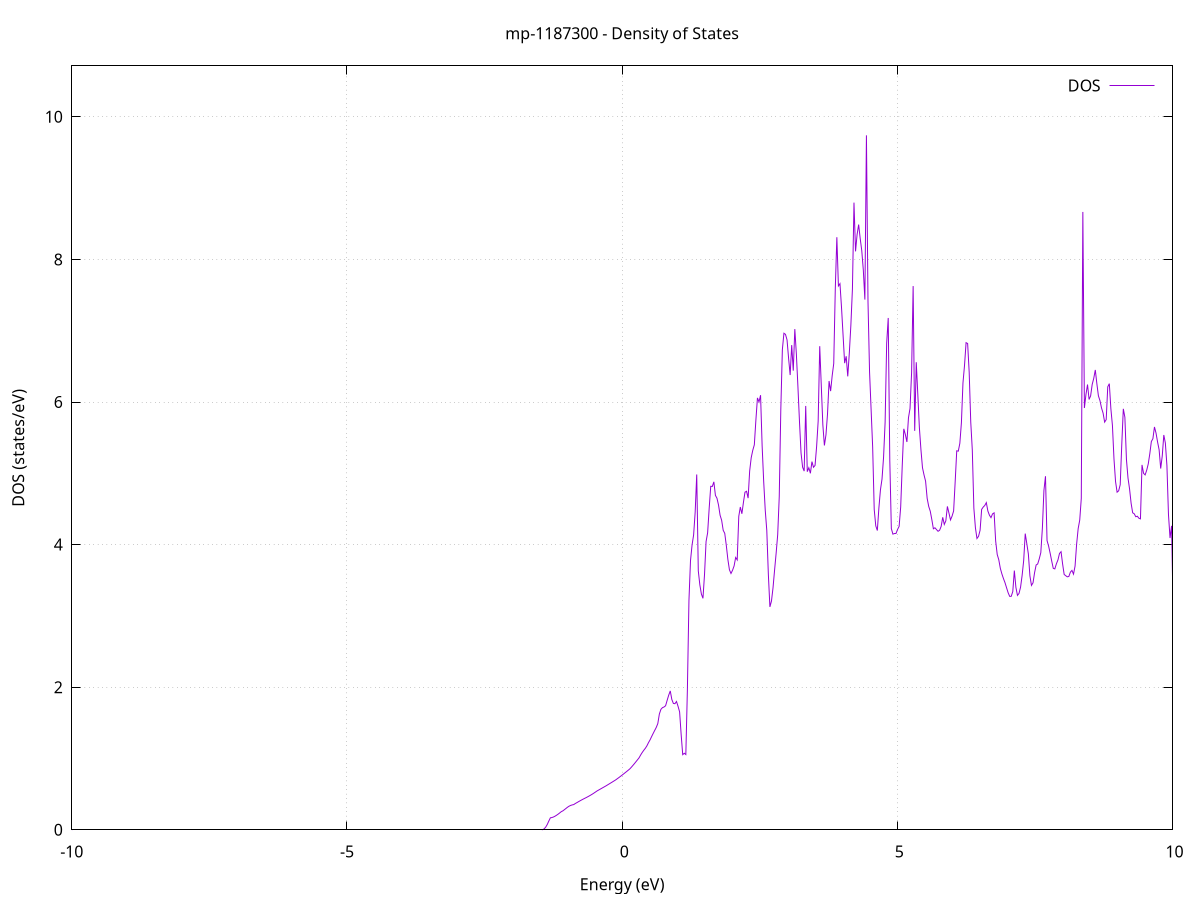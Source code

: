 set title 'mp-1187300 - Density of States'
set xlabel 'Energy (eV)'
set ylabel 'DOS (states/eV)'
set grid
set xrange [-10:10]
set yrange [0:10.715]
set xzeroaxis lt -1
set terminal png size 800,600
set output 'mp-1187300_dos_gnuplot.png'
plot '-' using 1:2 with lines title 'DOS'
-38.363100 0.000000
-38.334800 0.000000
-38.306500 0.000000
-38.278200 0.000000
-38.249900 0.000000
-38.221600 0.000000
-38.193300 0.000000
-38.165100 0.000000
-38.136800 0.000000
-38.108500 0.000000
-38.080200 0.000000
-38.051900 0.000000
-38.023600 0.000000
-37.995300 0.000000
-37.967000 0.000000
-37.938700 0.000000
-37.910400 0.000000
-37.882200 0.000000
-37.853900 0.000000
-37.825600 0.000000
-37.797300 0.000000
-37.769000 0.000000
-37.740700 0.000000
-37.712400 0.000000
-37.684100 0.000000
-37.655800 0.000000
-37.627600 0.000000
-37.599300 0.000000
-37.571000 0.000000
-37.542700 0.000000
-37.514400 0.000000
-37.486100 0.000000
-37.457800 0.000000
-37.429500 0.000000
-37.401200 0.000000
-37.373000 0.000000
-37.344700 0.000000
-37.316400 0.000000
-37.288100 0.000000
-37.259800 0.000000
-37.231500 0.000000
-37.203200 0.000000
-37.174900 0.000000
-37.146600 0.000000
-37.118300 0.000000
-37.090100 0.000000
-37.061800 0.000000
-37.033500 0.000000
-37.005200 0.000000
-36.976900 0.000000
-36.948600 0.000000
-36.920300 0.000000
-36.892000 0.000000
-36.863700 0.000000
-36.835500 0.000000
-36.807200 0.000000
-36.778900 0.000000
-36.750600 0.000000
-36.722300 0.000000
-36.694000 0.000000
-36.665700 0.000000
-36.637400 0.000000
-36.609100 0.000000
-36.580800 0.000000
-36.552600 0.000000
-36.524300 0.000000
-36.496000 0.000000
-36.467700 0.000000
-36.439400 0.000000
-36.411100 0.000000
-36.382800 0.000000
-36.354500 0.000000
-36.326200 0.000000
-36.298000 0.000000
-36.269700 0.000000
-36.241400 0.000000
-36.213100 0.000000
-36.184800 0.000000
-36.156500 0.000000
-36.128200 0.000000
-36.099900 0.000000
-36.071600 0.000000
-36.043300 0.000000
-36.015100 0.000000
-35.986800 0.000000
-35.958500 0.000000
-35.930200 0.000000
-35.901900 0.000000
-35.873600 0.000000
-35.845300 0.000000
-35.817000 0.000000
-35.788700 0.000000
-35.760500 0.000000
-35.732200 0.000000
-35.703900 0.000000
-35.675600 0.000000
-35.647300 0.000000
-35.619000 0.000000
-35.590700 0.000000
-35.562400 0.000000
-35.534100 0.000000
-35.505900 0.000000
-35.477600 0.000000
-35.449300 0.000000
-35.421000 0.000000
-35.392700 0.000000
-35.364400 0.000000
-35.336100 0.000000
-35.307800 0.000000
-35.279500 0.000000
-35.251200 0.000000
-35.223000 0.000000
-35.194700 0.000000
-35.166400 0.000000
-35.138100 0.000000
-35.109800 0.000000
-35.081500 0.000000
-35.053200 0.000000
-35.024900 0.000000
-34.996600 0.000000
-34.968400 0.000000
-34.940100 0.000000
-34.911800 0.000000
-34.883500 0.000000
-34.855200 0.000000
-34.826900 0.000000
-34.798600 0.000000
-34.770300 0.000000
-34.742000 0.000000
-34.713700 0.000000
-34.685500 0.000000
-34.657200 0.000000
-34.628900 0.000000
-34.600600 0.000000
-34.572300 0.000000
-34.544000 0.000000
-34.515700 0.000000
-34.487400 0.000000
-34.459100 0.000000
-34.430900 0.000000
-34.402600 0.000000
-34.374300 0.000000
-34.346000 0.000000
-34.317700 0.000000
-34.289400 0.000000
-34.261100 0.000000
-34.232800 0.000000
-34.204500 0.000000
-34.176200 0.000000
-34.148000 0.000000
-34.119700 0.000000
-34.091400 0.000000
-34.063100 0.000000
-34.034800 0.000000
-34.006500 0.000000
-33.978200 0.000000
-33.949900 0.000000
-33.921600 0.000000
-33.893400 0.000000
-33.865100 0.000000
-33.836800 0.000000
-33.808500 0.000000
-33.780200 0.000000
-33.751900 0.000000
-33.723600 0.000000
-33.695300 0.000000
-33.667000 0.000000
-33.638700 0.000000
-33.610500 0.000000
-33.582200 0.000000
-33.553900 0.000000
-33.525600 0.000000
-33.497300 0.000000
-33.469000 0.000000
-33.440700 0.000000
-33.412400 0.000000
-33.384100 0.000000
-33.355900 0.000000
-33.327600 0.000000
-33.299300 0.000000
-33.271000 0.000000
-33.242700 0.000000
-33.214400 0.000000
-33.186100 0.000000
-33.157800 0.000000
-33.129500 0.000000
-33.101300 0.000000
-33.073000 0.000000
-33.044700 0.000000
-33.016400 0.000000
-32.988100 0.000000
-32.959800 0.000000
-32.931500 0.000000
-32.903200 0.000000
-32.874900 0.000000
-32.846600 0.000000
-32.818400 0.000000
-32.790100 0.000000
-32.761800 0.000000
-32.733500 0.000000
-32.705200 0.000000
-32.676900 0.000000
-32.648600 0.000000
-32.620300 0.000000
-32.592000 0.000000
-32.563800 0.000000
-32.535500 0.000000
-32.507200 0.000000
-32.478900 0.000000
-32.450600 0.000000
-32.422300 0.000000
-32.394000 0.000000
-32.365700 0.000000
-32.337400 0.000000
-32.309100 0.000000
-32.280900 0.000000
-32.252600 0.000000
-32.224300 0.000000
-32.196000 0.000000
-32.167700 0.000000
-32.139400 0.000000
-32.111100 0.000000
-32.082800 0.000000
-32.054500 0.000000
-32.026300 0.000000
-31.998000 0.000000
-31.969700 0.000000
-31.941400 0.000000
-31.913100 0.000000
-31.884800 0.000000
-31.856500 0.000000
-31.828200 0.000000
-31.799900 0.000000
-31.771600 0.000000
-31.743400 0.000000
-31.715100 0.000000
-31.686800 0.000000
-31.658500 0.000000
-31.630200 0.000000
-31.601900 0.000000
-31.573600 0.000000
-31.545300 0.000000
-31.517000 0.000000
-31.488800 0.000000
-31.460500 0.000000
-31.432200 0.000000
-31.403900 0.000000
-31.375600 0.000000
-31.347300 0.000000
-31.319000 0.000000
-31.290700 0.000000
-31.262400 0.000000
-31.234200 0.000000
-31.205900 0.000000
-31.177600 0.000000
-31.149300 0.000000
-31.121000 0.000000
-31.092700 0.000000
-31.064400 0.000000
-31.036100 0.000000
-31.007800 0.000000
-30.979500 0.000000
-30.951300 0.000000
-30.923000 0.000000
-30.894700 0.000000
-30.866400 0.000000
-30.838100 0.000000
-30.809800 0.000000
-30.781500 0.000000
-30.753200 0.000000
-30.724900 0.000000
-30.696700 0.000000
-30.668400 0.000000
-30.640100 0.000000
-30.611800 0.000000
-30.583500 0.000000
-30.555200 0.000000
-30.526900 0.000000
-30.498600 0.000000
-30.470300 0.000000
-30.442000 0.000000
-30.413800 0.000000
-30.385500 0.000000
-30.357200 0.000000
-30.328900 0.000000
-30.300600 0.000000
-30.272300 0.000000
-30.244000 0.000000
-30.215700 0.000000
-30.187400 0.000000
-30.159200 0.000000
-30.130900 0.000000
-30.102600 0.000000
-30.074300 0.000000
-30.046000 0.000000
-30.017700 0.000000
-29.989400 0.000000
-29.961100 0.000000
-29.932800 0.000000
-29.904500 0.000000
-29.876300 0.000000
-29.848000 0.000000
-29.819700 0.000000
-29.791400 0.000000
-29.763100 0.000000
-29.734800 0.000000
-29.706500 0.000000
-29.678200 0.000000
-29.649900 0.000000
-29.621700 0.000000
-29.593400 0.000000
-29.565100 0.000000
-29.536800 0.000000
-29.508500 0.000000
-29.480200 0.000000
-29.451900 0.000000
-29.423600 0.000000
-29.395300 0.000000
-29.367100 0.000000
-29.338800 0.000000
-29.310500 0.000000
-29.282200 0.000000
-29.253900 0.000000
-29.225600 0.000000
-29.197300 0.000000
-29.169000 0.000000
-29.140700 0.000000
-29.112400 0.000000
-29.084200 0.000000
-29.055900 0.000000
-29.027600 0.000000
-28.999300 0.000000
-28.971000 0.000000
-28.942700 0.000000
-28.914400 0.000000
-28.886100 0.000000
-28.857800 0.000000
-28.829600 0.000000
-28.801300 0.000000
-28.773000 0.000000
-28.744700 0.000000
-28.716400 0.000000
-28.688100 0.000000
-28.659800 0.000000
-28.631500 0.000000
-28.603200 0.000000
-28.574900 0.000000
-28.546700 0.000000
-28.518400 0.000000
-28.490100 0.000000
-28.461800 0.000000
-28.433500 0.000000
-28.405200 0.000000
-28.376900 0.000000
-28.348600 0.000000
-28.320300 0.000000
-28.292100 0.000000
-28.263800 0.000000
-28.235500 0.000000
-28.207200 0.000000
-28.178900 0.000000
-28.150600 0.000000
-28.122300 0.000000
-28.094000 0.000000
-28.065700 0.000000
-28.037400 0.000000
-28.009200 0.000000
-27.980900 0.000000
-27.952600 0.000000
-27.924300 0.000000
-27.896000 0.000000
-27.867700 0.000000
-27.839400 0.000000
-27.811100 0.000000
-27.782800 0.000000
-27.754600 0.000000
-27.726300 0.000000
-27.698000 0.000000
-27.669700 0.000000
-27.641400 0.000000
-27.613100 0.000000
-27.584800 0.000000
-27.556500 0.000000
-27.528200 0.000000
-27.500000 0.000000
-27.471700 0.000000
-27.443400 0.000000
-27.415100 0.000000
-27.386800 0.000000
-27.358500 0.000000
-27.330200 0.000000
-27.301900 0.000000
-27.273600 0.000000
-27.245300 0.000000
-27.217100 0.000000
-27.188800 0.000000
-27.160500 0.000000
-27.132200 0.000000
-27.103900 0.000000
-27.075600 0.000000
-27.047300 0.000000
-27.019000 0.000000
-26.990700 0.000000
-26.962500 0.000000
-26.934200 0.000000
-26.905900 0.000000
-26.877600 0.000000
-26.849300 0.000000
-26.821000 0.000000
-26.792700 0.000000
-26.764400 0.000000
-26.736100 0.000000
-26.707800 0.000000
-26.679600 0.000000
-26.651300 0.000000
-26.623000 0.000000
-26.594700 0.000000
-26.566400 0.000000
-26.538100 0.000000
-26.509800 0.000000
-26.481500 0.000000
-26.453200 0.000000
-26.425000 0.000000
-26.396700 0.000000
-26.368400 0.000000
-26.340100 0.000000
-26.311800 0.000000
-26.283500 0.000000
-26.255200 0.000000
-26.226900 0.000000
-26.198600 0.000000
-26.170300 0.000000
-26.142100 0.000000
-26.113800 0.000000
-26.085500 0.000000
-26.057200 0.000000
-26.028900 0.000000
-26.000600 0.000000
-25.972300 0.000000
-25.944000 0.000000
-25.915700 0.000000
-25.887500 0.000000
-25.859200 0.000000
-25.830900 0.000000
-25.802600 0.000000
-25.774300 0.000000
-25.746000 0.000000
-25.717700 0.000000
-25.689400 0.000000
-25.661100 0.000000
-25.632800 0.000000
-25.604600 0.000000
-25.576300 0.000000
-25.548000 0.000000
-25.519700 0.000000
-25.491400 0.000000
-25.463100 0.000000
-25.434800 0.000000
-25.406500 0.000000
-25.378200 0.000000
-25.350000 0.000000
-25.321700 0.000000
-25.293400 0.000000
-25.265100 0.000000
-25.236800 0.000000
-25.208500 0.000000
-25.180200 0.000000
-25.151900 0.000000
-25.123600 0.000000
-25.095400 0.000000
-25.067100 0.000000
-25.038800 0.000000
-25.010500 0.000000
-24.982200 0.000000
-24.953900 0.000000
-24.925600 0.000000
-24.897300 0.000000
-24.869000 0.000000
-24.840700 0.000000
-24.812500 0.000000
-24.784200 0.000000
-24.755900 0.000000
-24.727600 0.000000
-24.699300 0.000000
-24.671000 0.000000
-24.642700 0.000000
-24.614400 0.000000
-24.586100 0.000000
-24.557900 0.000000
-24.529600 0.000000
-24.501300 0.000000
-24.473000 0.000000
-24.444700 0.000000
-24.416400 0.000000
-24.388100 0.000000
-24.359800 0.000000
-24.331500 0.000000
-24.303200 0.000000
-24.275000 0.000000
-24.246700 0.000000
-24.218400 0.000000
-24.190100 0.000000
-24.161800 0.000000
-24.133500 0.000000
-24.105200 0.000000
-24.076900 0.000000
-24.048600 0.000000
-24.020400 0.000000
-23.992100 0.000000
-23.963800 0.000000
-23.935500 0.000000
-23.907200 0.000000
-23.878900 0.000000
-23.850600 0.000000
-23.822300 0.000000
-23.794000 0.000000
-23.765700 0.000000
-23.737500 0.000000
-23.709200 0.000000
-23.680900 0.000000
-23.652600 0.000000
-23.624300 0.000000
-23.596000 0.000000
-23.567700 0.000000
-23.539400 0.000000
-23.511100 0.000000
-23.482900 0.000000
-23.454600 0.000000
-23.426300 0.000000
-23.398000 0.000000
-23.369700 0.000000
-23.341400 0.000000
-23.313100 0.000000
-23.284800 0.000000
-23.256500 0.000000
-23.228300 0.000000
-23.200000 0.000000
-23.171700 0.000000
-23.143400 0.000000
-23.115100 0.000000
-23.086800 0.000000
-23.058500 0.000000
-23.030200 0.000000
-23.001900 0.000000
-22.973600 0.000000
-22.945400 0.000000
-22.917100 0.000000
-22.888800 0.000000
-22.860500 0.000000
-22.832200 0.000000
-22.803900 0.000000
-22.775600 0.000000
-22.747300 0.000000
-22.719000 0.000000
-22.690800 0.000000
-22.662500 0.000000
-22.634200 0.000000
-22.605900 0.000000
-22.577600 0.000000
-22.549300 0.000000
-22.521000 0.000000
-22.492700 0.000000
-22.464400 0.000000
-22.436100 0.000000
-22.407900 0.000000
-22.379600 0.000000
-22.351300 0.000000
-22.323000 0.000000
-22.294700 0.000000
-22.266400 0.000000
-22.238100 0.000000
-22.209800 0.000000
-22.181500 0.000000
-22.153300 0.000000
-22.125000 0.000000
-22.096700 0.000000
-22.068400 0.000000
-22.040100 0.000000
-22.011800 0.000000
-21.983500 0.000000
-21.955200 0.000000
-21.926900 0.000000
-21.898600 0.000000
-21.870400 0.000000
-21.842100 0.000000
-21.813800 0.000000
-21.785500 0.000000
-21.757200 0.000000
-21.728900 0.000000
-21.700600 0.000000
-21.672300 0.000000
-21.644000 0.000000
-21.615800 0.000000
-21.587500 0.000000
-21.559200 0.000000
-21.530900 0.000000
-21.502600 0.000000
-21.474300 0.000000
-21.446000 0.000000
-21.417700 0.000000
-21.389400 0.000000
-21.361200 0.000000
-21.332900 0.000000
-21.304600 0.000000
-21.276300 0.000000
-21.248000 0.000000
-21.219700 0.000000
-21.191400 0.000000
-21.163100 0.000000
-21.134800 0.000000
-21.106500 0.000000
-21.078300 0.000000
-21.050000 0.000000
-21.021700 0.000000
-20.993400 0.000000
-20.965100 0.000000
-20.936800 0.000000
-20.908500 0.000000
-20.880200 0.000000
-20.851900 0.000000
-20.823700 0.000000
-20.795400 0.000000
-20.767100 0.000000
-20.738800 0.000000
-20.710500 0.000000
-20.682200 0.000000
-20.653900 0.000000
-20.625600 0.000000
-20.597300 0.000000
-20.569000 0.000000
-20.540800 0.000000
-20.512500 0.000000
-20.484200 0.000000
-20.455900 0.000000
-20.427600 0.000000
-20.399300 0.000000
-20.371000 0.000000
-20.342700 0.000000
-20.314400 0.000000
-20.286200 0.000000
-20.257900 0.000000
-20.229600 0.000000
-20.201300 0.000000
-20.173000 0.000000
-20.144700 0.000000
-20.116400 0.000000
-20.088100 0.000000
-20.059800 0.000000
-20.031500 0.000000
-20.003300 0.000000
-19.975000 0.000000
-19.946700 0.000000
-19.918400 0.000000
-19.890100 0.000000
-19.861800 0.000000
-19.833500 0.000000
-19.805200 0.000000
-19.776900 0.000000
-19.748700 0.000000
-19.720400 0.000000
-19.692100 0.000000
-19.663800 0.000000
-19.635500 0.000000
-19.607200 0.000000
-19.578900 0.000000
-19.550600 23.068100
-19.522300 8.043700
-19.494100 11.749100
-19.465800 31.349800
-19.437500 33.945500
-19.409200 45.565400
-19.380900 42.186400
-19.352600 36.216900
-19.324300 9.080700
-19.296000 28.143300
-19.267700 29.300500
-19.239400 30.394200
-19.211200 38.173000
-19.182900 25.516900
-19.154600 33.611700
-19.126300 32.302700
-19.098000 54.949800
-19.069700 52.407500
-19.041400 72.509400
-19.013100 0.000000
-18.984800 0.000000
-18.956600 0.000000
-18.928300 0.000000
-18.900000 0.000000
-18.871700 0.000000
-18.843400 0.000000
-18.815100 0.000000
-18.786800 0.000000
-18.758500 0.000000
-18.730200 0.000000
-18.701900 0.000000
-18.673700 0.000000
-18.645400 0.000000
-18.617100 0.000000
-18.588800 0.000000
-18.560500 0.000000
-18.532200 0.000000
-18.503900 0.000000
-18.475600 0.000000
-18.447300 0.000000
-18.419100 0.000000
-18.390800 0.000000
-18.362500 0.000000
-18.334200 0.000000
-18.305900 0.000000
-18.277600 0.000000
-18.249300 0.000000
-18.221000 0.000000
-18.192700 0.000000
-18.164400 0.000000
-18.136200 0.000000
-18.107900 0.000000
-18.079600 0.000000
-18.051300 0.000000
-18.023000 0.000000
-17.994700 0.000000
-17.966400 0.000000
-17.938100 0.000000
-17.909800 0.000000
-17.881600 0.000000
-17.853300 0.000000
-17.825000 0.000000
-17.796700 0.000000
-17.768400 0.000000
-17.740100 0.000000
-17.711800 0.000000
-17.683500 0.000000
-17.655200 0.000000
-17.626900 0.000000
-17.598700 0.000000
-17.570400 0.000000
-17.542100 0.000000
-17.513800 0.000000
-17.485500 0.000000
-17.457200 0.000000
-17.428900 0.000000
-17.400600 0.000000
-17.372300 0.000000
-17.344100 0.000000
-17.315800 0.000000
-17.287500 0.000000
-17.259200 0.000000
-17.230900 0.000000
-17.202600 0.000000
-17.174300 0.000000
-17.146000 0.000000
-17.117700 0.000000
-17.089500 0.000000
-17.061200 0.000000
-17.032900 0.000000
-17.004600 0.000000
-16.976300 0.000000
-16.948000 0.000000
-16.919700 0.000000
-16.891400 0.000000
-16.863100 0.000000
-16.834800 0.000000
-16.806600 0.000000
-16.778300 0.000000
-16.750000 0.000000
-16.721700 0.000000
-16.693400 0.000000
-16.665100 0.000000
-16.636800 0.000000
-16.608500 0.000000
-16.580200 0.000000
-16.552000 0.000000
-16.523700 0.000000
-16.495400 0.000000
-16.467100 0.000000
-16.438800 0.000000
-16.410500 0.000000
-16.382200 0.000000
-16.353900 0.000000
-16.325600 0.000000
-16.297300 0.000000
-16.269100 0.000000
-16.240800 125.169000
-16.212500 201.198200
-16.184200 0.000000
-16.155900 0.000000
-16.127600 0.000000
-16.099300 0.000000
-16.071000 0.000000
-16.042700 0.000000
-16.014500 0.000000
-15.986200 0.000000
-15.957900 0.000000
-15.929600 0.000000
-15.901300 0.000000
-15.873000 0.000000
-15.844700 0.000000
-15.816400 0.000000
-15.788100 0.000000
-15.759800 0.000000
-15.731600 0.000000
-15.703300 0.000000
-15.675000 0.000000
-15.646700 0.000000
-15.618400 0.000000
-15.590100 0.000000
-15.561800 0.000000
-15.533500 0.000000
-15.505200 0.000000
-15.477000 0.000000
-15.448700 0.000000
-15.420400 0.000000
-15.392100 0.000000
-15.363800 0.000000
-15.335500 0.000000
-15.307200 0.000000
-15.278900 0.000000
-15.250600 0.000000
-15.222400 0.000000
-15.194100 0.000000
-15.165800 0.000000
-15.137500 0.000000
-15.109200 0.000000
-15.080900 0.000000
-15.052600 0.000000
-15.024300 0.000000
-14.996000 0.000000
-14.967700 0.000000
-14.939500 0.000000
-14.911200 0.000000
-14.882900 0.000000
-14.854600 0.000000
-14.826300 0.000000
-14.798000 0.000000
-14.769700 0.000000
-14.741400 0.000000
-14.713100 0.000000
-14.684900 0.000000
-14.656600 0.000000
-14.628300 0.000000
-14.600000 0.000000
-14.571700 0.000000
-14.543400 0.000000
-14.515100 0.000000
-14.486800 0.000000
-14.458500 0.000000
-14.430200 0.000000
-14.402000 0.000000
-14.373700 0.000000
-14.345400 0.000000
-14.317100 0.000000
-14.288800 0.000000
-14.260500 0.000000
-14.232200 0.000000
-14.203900 0.000000
-14.175600 0.000000
-14.147400 0.000000
-14.119100 0.000000
-14.090800 0.000000
-14.062500 0.000000
-14.034200 0.000000
-14.005900 0.000000
-13.977600 0.000000
-13.949300 0.000000
-13.921000 0.000000
-13.892700 0.000000
-13.864500 0.000000
-13.836200 0.000000
-13.807900 0.000000
-13.779600 0.000000
-13.751300 0.000000
-13.723000 0.000000
-13.694700 0.000000
-13.666400 0.000000
-13.638100 0.000000
-13.609900 0.000000
-13.581600 0.000000
-13.553300 0.000000
-13.525000 0.000000
-13.496700 0.000000
-13.468400 0.000000
-13.440100 0.000000
-13.411800 0.000000
-13.383500 0.000000
-13.355300 0.000000
-13.327000 0.000000
-13.298700 0.000000
-13.270400 0.000000
-13.242100 0.000000
-13.213800 0.000000
-13.185500 0.000000
-13.157200 0.000000
-13.128900 0.000000
-13.100600 0.000000
-13.072400 0.000000
-13.044100 0.000000
-13.015800 0.000000
-12.987500 0.000000
-12.959200 0.000000
-12.930900 0.000000
-12.902600 0.000000
-12.874300 0.000000
-12.846000 0.000000
-12.817800 0.000000
-12.789500 0.000000
-12.761200 0.000000
-12.732900 0.000000
-12.704600 0.000000
-12.676300 0.000000
-12.648000 0.000000
-12.619700 0.000000
-12.591400 0.000000
-12.563100 0.000000
-12.534900 0.000000
-12.506600 0.000000
-12.478300 0.000000
-12.450000 0.000000
-12.421700 0.000000
-12.393400 0.000000
-12.365100 0.000000
-12.336800 0.000000
-12.308500 0.000000
-12.280300 0.000000
-12.252000 0.000000
-12.223700 0.000000
-12.195400 0.000000
-12.167100 0.000000
-12.138800 0.000000
-12.110500 0.000000
-12.082200 0.000000
-12.053900 0.000000
-12.025600 0.000000
-11.997400 0.000000
-11.969100 0.000000
-11.940800 0.000000
-11.912500 0.000000
-11.884200 0.000000
-11.855900 0.000000
-11.827600 0.000000
-11.799300 0.000000
-11.771000 0.000000
-11.742800 0.000000
-11.714500 0.000000
-11.686200 0.000000
-11.657900 0.000000
-11.629600 0.000000
-11.601300 0.000000
-11.573000 0.000000
-11.544700 0.000000
-11.516400 0.000000
-11.488200 0.000000
-11.459900 0.000000
-11.431600 0.000000
-11.403300 0.000000
-11.375000 0.000000
-11.346700 0.000000
-11.318400 0.000000
-11.290100 0.000000
-11.261800 0.000000
-11.233500 0.000000
-11.205300 0.000000
-11.177000 0.000000
-11.148700 0.000000
-11.120400 0.000000
-11.092100 0.000000
-11.063800 0.000000
-11.035500 0.000000
-11.007200 0.000000
-10.978900 0.000000
-10.950700 0.000000
-10.922400 0.000000
-10.894100 0.000000
-10.865800 0.000000
-10.837500 0.000000
-10.809200 0.000000
-10.780900 0.000000
-10.752600 0.000000
-10.724300 0.000000
-10.696000 0.000000
-10.667800 0.000000
-10.639500 0.000000
-10.611200 0.000000
-10.582900 0.000000
-10.554600 0.000000
-10.526300 0.000000
-10.498000 0.000000
-10.469700 0.000000
-10.441400 0.000000
-10.413200 0.000000
-10.384900 0.000000
-10.356600 0.000000
-10.328300 0.000000
-10.300000 0.000000
-10.271700 0.000000
-10.243400 0.000000
-10.215100 0.000000
-10.186800 0.000000
-10.158500 0.000000
-10.130300 0.000000
-10.102000 0.000000
-10.073700 0.000000
-10.045400 0.000000
-10.017100 0.000000
-9.988800 0.000000
-9.960500 0.000000
-9.932200 0.000000
-9.903900 0.000000
-9.875700 0.000000
-9.847400 0.000000
-9.819100 0.000000
-9.790800 0.000000
-9.762500 0.000000
-9.734200 0.000000
-9.705900 0.000000
-9.677600 0.000000
-9.649300 0.000000
-9.621100 0.000000
-9.592800 0.000000
-9.564500 0.000000
-9.536200 0.000000
-9.507900 0.000000
-9.479600 0.000000
-9.451300 0.000000
-9.423000 0.000000
-9.394700 0.000000
-9.366400 0.000000
-9.338200 0.000000
-9.309900 0.000000
-9.281600 0.000000
-9.253300 0.000000
-9.225000 0.000000
-9.196700 0.000000
-9.168400 0.000000
-9.140100 0.000000
-9.111800 0.000000
-9.083600 0.000000
-9.055300 0.000000
-9.027000 0.000000
-8.998700 0.000000
-8.970400 0.000000
-8.942100 0.000000
-8.913800 0.000000
-8.885500 0.000000
-8.857200 0.000000
-8.828900 0.000000
-8.800700 0.000000
-8.772400 0.000000
-8.744100 0.000000
-8.715800 0.000000
-8.687500 0.000000
-8.659200 0.000000
-8.630900 0.000000
-8.602600 0.000000
-8.574300 0.000000
-8.546100 0.000000
-8.517800 0.000000
-8.489500 0.000000
-8.461200 0.000000
-8.432900 0.000000
-8.404600 0.000000
-8.376300 0.000000
-8.348000 0.000000
-8.319700 0.000000
-8.291400 0.000000
-8.263200 0.000000
-8.234900 0.000000
-8.206600 0.000000
-8.178300 0.000000
-8.150000 0.000000
-8.121700 0.000000
-8.093400 0.000000
-8.065100 0.000000
-8.036800 0.000000
-8.008600 0.000000
-7.980300 0.000000
-7.952000 0.000000
-7.923700 0.000000
-7.895400 0.000000
-7.867100 0.000000
-7.838800 0.000000
-7.810500 0.000000
-7.782200 0.000000
-7.753900 0.000000
-7.725700 0.000000
-7.697400 0.000000
-7.669100 0.000000
-7.640800 0.000000
-7.612500 0.000000
-7.584200 0.000000
-7.555900 0.000000
-7.527600 0.000000
-7.499300 0.000000
-7.471100 0.000000
-7.442800 0.000000
-7.414500 0.000000
-7.386200 0.000000
-7.357900 0.000000
-7.329600 0.000000
-7.301300 0.000000
-7.273000 0.000000
-7.244700 0.000000
-7.216500 0.000000
-7.188200 0.000000
-7.159900 0.000000
-7.131600 0.000000
-7.103300 0.000000
-7.075000 0.000000
-7.046700 0.000000
-7.018400 0.000000
-6.990100 0.000000
-6.961800 0.000000
-6.933600 0.000000
-6.905300 0.000000
-6.877000 0.000000
-6.848700 0.000000
-6.820400 0.000000
-6.792100 0.000000
-6.763800 0.000000
-6.735500 0.000000
-6.707200 0.000000
-6.679000 0.000000
-6.650700 0.000000
-6.622400 0.000000
-6.594100 0.000000
-6.565800 0.000000
-6.537500 0.000000
-6.509200 0.000000
-6.480900 0.000000
-6.452600 0.000000
-6.424300 0.000000
-6.396100 0.000000
-6.367800 0.000000
-6.339500 0.000000
-6.311200 0.000000
-6.282900 0.000000
-6.254600 0.000000
-6.226300 0.000000
-6.198000 0.000000
-6.169700 0.000000
-6.141500 0.000000
-6.113200 0.000000
-6.084900 0.000000
-6.056600 0.000000
-6.028300 0.000000
-6.000000 0.000000
-5.971700 0.000000
-5.943400 0.000000
-5.915100 0.000000
-5.886800 0.000000
-5.858600 0.000000
-5.830300 0.000000
-5.802000 0.000000
-5.773700 0.000000
-5.745400 0.000000
-5.717100 0.000000
-5.688800 0.000000
-5.660500 0.000000
-5.632200 0.000000
-5.604000 0.000000
-5.575700 0.000000
-5.547400 0.000000
-5.519100 0.000000
-5.490800 0.000000
-5.462500 0.000000
-5.434200 0.000000
-5.405900 0.000000
-5.377600 0.000000
-5.349400 0.000000
-5.321100 0.000000
-5.292800 0.000000
-5.264500 0.000000
-5.236200 0.000000
-5.207900 0.000000
-5.179600 0.000000
-5.151300 0.000000
-5.123000 0.000000
-5.094700 0.000000
-5.066500 0.000000
-5.038200 0.000000
-5.009900 0.000000
-4.981600 0.000000
-4.953300 0.000000
-4.925000 0.000000
-4.896700 0.000000
-4.868400 0.000000
-4.840100 0.000000
-4.811900 0.000000
-4.783600 0.000000
-4.755300 0.000000
-4.727000 0.000000
-4.698700 0.000000
-4.670400 0.000000
-4.642100 0.000000
-4.613800 0.000000
-4.585500 0.000000
-4.557200 0.000000
-4.529000 0.000000
-4.500700 0.000000
-4.472400 0.000000
-4.444100 0.000000
-4.415800 0.000000
-4.387500 0.000000
-4.359200 0.000000
-4.330900 0.000000
-4.302600 0.000000
-4.274400 0.000000
-4.246100 0.000000
-4.217800 0.000000
-4.189500 0.000000
-4.161200 0.000000
-4.132900 0.000000
-4.104600 0.000000
-4.076300 0.000000
-4.048000 0.000000
-4.019700 0.000000
-3.991500 0.000000
-3.963200 0.000000
-3.934900 0.000000
-3.906600 0.000000
-3.878300 0.000000
-3.850000 0.000000
-3.821700 0.000000
-3.793400 0.000000
-3.765100 0.000000
-3.736900 0.000000
-3.708600 0.000000
-3.680300 0.000000
-3.652000 0.000000
-3.623700 0.000000
-3.595400 0.000000
-3.567100 0.000000
-3.538800 0.000000
-3.510500 0.000000
-3.482300 0.000000
-3.454000 0.000000
-3.425700 0.000000
-3.397400 0.000000
-3.369100 0.000000
-3.340800 0.000000
-3.312500 0.000000
-3.284200 0.000000
-3.255900 0.000000
-3.227600 0.000000
-3.199400 0.000000
-3.171100 0.000000
-3.142800 0.000000
-3.114500 0.000000
-3.086200 0.000000
-3.057900 0.000000
-3.029600 0.000000
-3.001300 0.000000
-2.973000 0.000000
-2.944800 0.000000
-2.916500 0.000000
-2.888200 0.000000
-2.859900 0.000000
-2.831600 0.000000
-2.803300 0.000000
-2.775000 0.000000
-2.746700 0.000000
-2.718400 0.000000
-2.690100 0.000000
-2.661900 0.000000
-2.633600 0.000000
-2.605300 0.000000
-2.577000 0.000000
-2.548700 0.000000
-2.520400 0.000000
-2.492100 0.000000
-2.463800 0.000000
-2.435500 0.000000
-2.407300 0.000000
-2.379000 0.000000
-2.350700 0.000000
-2.322400 0.000000
-2.294100 0.000000
-2.265800 0.000000
-2.237500 0.000000
-2.209200 0.000000
-2.180900 0.000000
-2.152600 0.000000
-2.124400 0.000000
-2.096100 0.000000
-2.067800 0.000000
-2.039500 0.000000
-2.011200 0.000000
-1.982900 0.000000
-1.954600 0.000000
-1.926300 0.000000
-1.898000 0.000000
-1.869800 0.000000
-1.841500 0.000000
-1.813200 0.000000
-1.784900 0.000000
-1.756600 0.000000
-1.728300 0.000000
-1.700000 0.000000
-1.671700 0.000000
-1.643400 0.000000
-1.615200 0.000000
-1.586900 0.000000
-1.558600 0.000000
-1.530300 0.000000
-1.502000 0.000000
-1.473700 0.000000
-1.445400 0.001000
-1.417100 0.012700
-1.388800 0.037300
-1.360500 0.074800
-1.332300 0.122700
-1.304000 0.167600
-1.275700 0.171800
-1.247400 0.179500
-1.219100 0.190800
-1.190800 0.204400
-1.162500 0.219600
-1.134200 0.236600
-1.105900 0.254100
-1.077700 0.265100
-1.049400 0.281800
-1.021100 0.298900
-0.992800 0.316300
-0.964500 0.330700
-0.936200 0.341500
-0.907900 0.348600
-0.879600 0.353500
-0.851300 0.368200
-0.823000 0.380500
-0.794800 0.393100
-0.766500 0.405600
-0.738200 0.417700
-0.709900 0.429200
-0.681600 0.440400
-0.653300 0.451400
-0.625000 0.463100
-0.596700 0.475100
-0.568400 0.487700
-0.540200 0.500900
-0.511900 0.515100
-0.483600 0.529900
-0.455300 0.545000
-0.427000 0.557300
-0.398700 0.569700
-0.370400 0.582200
-0.342100 0.594600
-0.313800 0.607000
-0.285500 0.619400
-0.257300 0.633000
-0.229000 0.646300
-0.200700 0.659600
-0.172400 0.673100
-0.144100 0.686700
-0.115800 0.700500
-0.087500 0.716500
-0.059200 0.732500
-0.030900 0.749000
-0.002700 0.765800
0.025600 0.782800
0.053900 0.800100
0.082200 0.817600
0.110500 0.835400
0.138800 0.853500
0.167100 0.877200
0.195400 0.902500
0.223700 0.928600
0.252000 0.955600
0.280200 0.982800
0.308500 1.010700
0.336800 1.049800
0.365100 1.084500
0.393400 1.115400
0.421700 1.143300
0.450000 1.177700
0.478300 1.221600
0.506600 1.260200
0.534800 1.305800
0.563100 1.350500
0.591400 1.393300
0.619700 1.435500
0.648000 1.489700
0.676300 1.623700
0.704600 1.689500
0.732900 1.713300
0.761200 1.722300
0.789400 1.739500
0.817700 1.815700
0.846000 1.887700
0.874300 1.947700
0.902600 1.828200
0.930900 1.772100
0.959200 1.768400
0.987500 1.799600
1.015800 1.731700
1.044100 1.654100
1.072300 1.335600
1.100600 1.053700
1.128900 1.073300
1.157200 1.055400
1.185500 1.967500
1.213800 3.216900
1.242100 3.775600
1.270400 3.994300
1.298700 4.135600
1.326900 4.455900
1.355200 4.983800
1.383500 3.632400
1.411800 3.435400
1.440100 3.305700
1.468400 3.246300
1.496700 3.579900
1.525000 4.042600
1.553300 4.165900
1.581600 4.510800
1.609800 4.818100
1.638100 4.815500
1.666400 4.880400
1.694700 4.690700
1.723000 4.650300
1.751300 4.554600
1.779600 4.412000
1.807900 4.341400
1.836200 4.200800
1.864400 4.157700
1.892700 3.988000
1.921000 3.792400
1.949300 3.647000
1.977600 3.595000
2.005900 3.640100
2.034200 3.700900
2.062500 3.819600
2.090800 3.785600
2.119100 4.396300
2.147300 4.527100
2.175600 4.432600
2.203900 4.592200
2.232200 4.735700
2.260500 4.747800
2.288800 4.652100
2.317100 5.033000
2.345400 5.219700
2.373700 5.323500
2.401900 5.399700
2.430200 5.747600
2.458500 6.057900
2.486800 6.000800
2.515100 6.095700
2.543400 5.388300
2.571700 4.887700
2.600000 4.484400
2.628300 4.197400
2.656500 3.585200
2.684800 3.126300
2.713100 3.207800
2.741400 3.393300
2.769700 3.641900
2.798000 3.878400
2.826300 4.138600
2.854600 4.672600
2.882900 5.894800
2.911200 6.734500
2.939400 6.964800
2.967700 6.949300
2.996000 6.871800
3.024300 6.614600
3.052600 6.378500
3.080900 6.798900
3.109200 6.440000
3.137500 7.022900
3.165800 6.670600
3.194000 6.213500
3.222300 5.724500
3.250600 5.284700
3.278900 5.086000
3.307200 5.030900
3.335500 5.945000
3.363800 5.022800
3.392100 5.078000
3.420400 5.000100
3.448700 5.164000
3.476900 5.084900
3.505200 5.110800
3.533500 5.375200
3.561800 5.732600
3.590100 6.783200
3.618400 6.229700
3.646700 5.681100
3.675000 5.390800
3.703300 5.539000
3.731500 5.830800
3.759800 6.294700
3.788100 6.153100
3.816400 6.368700
3.844700 6.539500
3.873000 7.591500
3.901300 8.311300
3.929600 7.628400
3.957900 7.660200
3.986200 7.323900
4.014400 6.936800
4.042700 6.545200
4.071000 6.642000
4.099300 6.359400
4.127600 6.685200
4.155900 7.077100
4.184200 7.584300
4.212500 8.796900
4.240800 8.113300
4.269000 8.348500
4.297300 8.489100
4.325600 8.293100
4.353900 8.123500
4.382200 7.850100
4.410500 7.436800
4.438800 9.740600
4.467100 7.414800
4.495400 6.422500
4.523600 5.895800
4.551900 5.368000
4.580200 4.493500
4.608500 4.263000
4.636800 4.197500
4.665100 4.514500
4.693400 4.768900
4.721700 4.918400
4.750000 5.224700
4.778300 5.717100
4.806500 6.826900
4.834800 7.178900
4.863100 5.186500
4.891400 4.224800
4.919700 4.146900
4.948000 4.155400
4.976300 4.156800
5.004600 4.212700
5.032900 4.256100
5.061100 4.527100
5.089400 5.108700
5.117700 5.624100
5.146000 5.543800
5.174300 5.439800
5.202600 5.779200
5.230900 5.910500
5.259200 6.409800
5.287500 7.626500
5.315800 5.595800
5.344000 6.558500
5.372300 6.106600
5.400600 5.643600
5.428900 5.333800
5.457200 5.078200
5.485500 4.976300
5.513800 4.889100
5.542100 4.648800
5.570400 4.535900
5.598600 4.467900
5.626900 4.351300
5.655200 4.221800
5.683500 4.236000
5.711800 4.211000
5.740100 4.186600
5.768400 4.201400
5.796700 4.255400
5.825000 4.382900
5.853300 4.283000
5.881500 4.333200
5.909800 4.535800
5.938100 4.442400
5.966400 4.346300
5.994700 4.399400
6.023000 4.472000
6.051300 4.882300
6.079600 5.315600
6.107900 5.311100
6.136100 5.421200
6.164400 5.708900
6.192700 6.267300
6.221000 6.513000
6.249300 6.832600
6.277600 6.820600
6.305900 6.416100
6.334200 5.719500
6.362500 5.325200
6.390700 4.511500
6.419000 4.236000
6.447300 4.085600
6.475600 4.116500
6.503900 4.201100
6.532200 4.494200
6.560500 4.526300
6.588800 4.548900
6.617100 4.589100
6.645400 4.470800
6.673600 4.412500
6.701900 4.378300
6.730200 4.430700
6.758500 4.445300
6.786800 4.050800
6.815100 3.861300
6.843400 3.788100
6.871700 3.667000
6.900000 3.588700
6.928200 3.524100
6.956500 3.466000
6.984800 3.394900
7.013100 3.325800
7.041400 3.274000
7.069700 3.274500
7.098000 3.341500
7.126300 3.636100
7.154600 3.400500
7.182900 3.287700
7.211100 3.314500
7.239400 3.403200
7.267700 3.568000
7.296000 3.776800
7.324300 4.154300
7.352600 4.013900
7.380900 3.869000
7.409200 3.561700
7.437500 3.427700
7.465700 3.463800
7.494000 3.606400
7.522300 3.714200
7.550600 3.728400
7.578900 3.800400
7.607200 3.886500
7.635500 4.227700
7.663800 4.759700
7.692100 4.959300
7.720400 4.056900
7.748600 3.980100
7.776900 3.879300
7.805200 3.769700
7.833500 3.667200
7.861800 3.659100
7.890100 3.729800
7.918400 3.784600
7.946700 3.875700
7.975000 3.900800
8.003200 3.728700
8.031500 3.581500
8.059800 3.564000
8.088100 3.548200
8.116400 3.552800
8.144700 3.613800
8.173000 3.638100
8.201300 3.585800
8.229600 3.698500
8.257900 4.006400
8.286100 4.224700
8.314400 4.344300
8.342700 4.648400
8.371000 8.666600
8.399300 5.916400
8.427600 6.105800
8.455900 6.245300
8.484200 6.035800
8.512500 6.086700
8.540700 6.246000
8.569000 6.331600
8.597300 6.450200
8.625600 6.257100
8.653900 6.086600
8.682200 6.019400
8.710500 5.916400
8.738800 5.844300
8.767100 5.718300
8.795300 5.753200
8.823600 6.213100
8.851900 6.257600
8.880200 5.907600
8.908500 5.671300
8.936800 5.201400
8.965100 4.885000
8.993400 4.735300
9.021700 4.754500
9.050000 4.840000
9.078200 5.403900
9.106500 5.904300
9.134800 5.786000
9.163100 5.195000
9.191400 4.934000
9.219700 4.781600
9.248000 4.580200
9.276300 4.446400
9.304600 4.432400
9.332800 4.391300
9.361100 4.398000
9.389400 4.370100
9.417700 4.361100
9.446000 5.117900
9.474300 5.000000
9.502600 4.977500
9.530900 5.042400
9.559200 5.130800
9.587500 5.274000
9.615700 5.445800
9.644000 5.485800
9.672300 5.650300
9.700600 5.564800
9.728900 5.439200
9.757200 5.329600
9.785500 5.067200
9.813800 5.242900
9.842100 5.537400
9.870300 5.424600
9.898600 5.110200
9.926900 4.421200
9.955200 4.092200
9.983500 4.263100
10.011800 3.048300
10.040100 2.863400
10.068400 2.787300
10.096700 2.858900
10.125000 3.157900
10.153200 3.165400
10.181500 3.074600
10.209800 2.837600
10.238100 2.604600
10.266400 2.495900
10.294700 2.391300
10.323000 2.299700
10.351300 2.238600
10.379600 2.160600
10.407800 2.038900
10.436100 1.938600
10.464400 1.859500
10.492700 1.845800
10.521000 1.637000
10.549300 1.503700
10.577600 1.390800
10.605900 1.372200
10.634200 1.342200
10.662400 1.129300
10.690700 0.943600
10.719000 0.825200
10.747300 0.779000
10.775600 0.813000
10.803900 0.892700
10.832200 0.919200
10.860500 0.995200
10.888800 1.140500
10.917100 1.409100
10.945300 1.704200
10.973600 1.930000
11.001900 2.105000
11.030200 2.250900
11.058500 2.424700
11.086800 2.760500
11.115100 3.039200
11.143400 2.887600
11.171700 2.924600
11.199900 3.057400
11.228200 3.256200
11.256500 3.416900
11.284800 3.513100
11.313100 3.537200
11.341400 3.591600
11.369700 3.684400
11.398000 3.937900
11.426300 4.180400
11.454600 4.260500
11.482800 4.059600
11.511100 3.947300
11.539400 3.992500
11.567700 4.138000
11.596000 3.824500
11.624300 3.640500
11.652600 3.870700
11.680900 3.983400
11.709200 4.189500
11.737400 3.951500
11.765700 3.556100
11.794000 3.267200
11.822300 3.156900
11.850600 3.114200
11.878900 3.326600
11.907200 3.536200
11.935500 3.531600
11.963800 3.369100
11.992100 3.299300
12.020300 3.232100
12.048600 3.190100
12.076900 3.212500
12.105200 3.279200
12.133500 3.475900
12.161800 3.763100
12.190100 3.533800
12.218400 3.232900
12.246700 3.164000
12.274900 3.241000
12.303200 3.627800
12.331500 3.779600
12.359800 3.556800
12.388100 3.435800
12.416400 3.301400
12.444700 3.231200
12.473000 3.191000
12.501300 3.065200
12.529500 3.119600
12.557800 3.081400
12.586100 3.055100
12.614400 3.026700
12.642700 2.999500
12.671000 2.971700
12.699300 2.934300
12.727600 2.916200
12.755900 2.943000
12.784200 2.997300
12.812400 3.078700
12.840700 3.176500
12.869000 3.241700
12.897300 3.405400
12.925600 3.782200
12.953900 4.260600
12.982200 4.433800
13.010500 4.867300
13.038800 5.275600
13.067000 5.627300
13.095300 6.048100
13.123600 6.616300
13.151900 7.421300
13.180200 8.477200
13.208500 10.124100
13.236800 21.087100
13.265100 45.786000
13.293400 14.825900
13.321700 9.832200
13.349900 7.749900
13.378200 6.676600
13.406500 5.900500
13.434800 5.293600
13.463100 4.880000
13.491400 4.487000
13.519700 4.201700
13.548000 3.969200
13.576300 3.728100
13.604500 3.478900
13.632800 3.197100
13.661100 3.025000
13.689400 2.976400
13.717700 2.970200
13.746000 3.012300
13.774300 3.108900
13.802600 3.221700
13.830900 3.321600
13.859200 3.423800
13.887400 3.576400
13.915700 3.759900
13.944000 3.752900
13.972300 3.925400
14.000600 4.038800
14.028900 4.141000
14.057200 4.249600
14.085500 4.322600
14.113800 4.436300
14.142000 4.469400
14.170300 4.440600
14.198600 4.474500
14.226900 4.465000
14.255200 4.540500
14.283500 4.660500
14.311800 4.798400
14.340100 4.865000
14.368400 4.965800
14.396600 5.081500
14.424900 5.423700
14.453200 5.428000
14.481500 5.342500
14.509800 6.010400
14.538100 5.299400
14.566400 4.929500
14.594700 4.794300
14.623000 4.675400
14.651300 4.609000
14.679500 4.630200
14.707800 4.321100
14.736100 4.070400
14.764400 3.874000
14.792700 3.844100
14.821000 4.256500
14.849300 3.935400
14.877600 3.838000
14.905900 3.699900
14.934100 3.298400
14.962400 3.005400
14.990700 2.872700
15.019000 2.876700
15.047300 3.261600
15.075600 3.761700
15.103900 3.827900
15.132200 3.925200
15.160500 3.693800
15.188800 3.381900
15.217000 3.195900
15.245300 2.980600
15.273600 2.500200
15.301900 1.987500
15.330200 1.477200
15.358500 1.076600
15.386800 0.918900
15.415100 0.820900
15.443400 0.741300
15.471600 0.674200
15.499900 0.488300
15.528200 0.311400
15.556500 0.147300
15.584800 0.034800
15.613100 0.001600
15.641400 0.000100
15.669700 0.000000
15.698000 0.000000
15.726300 0.000000
15.754500 0.000000
15.782800 0.000000
15.811100 0.000000
15.839400 0.000000
15.867700 0.000000
15.896000 0.000000
15.924300 0.000000
15.952600 0.000000
15.980900 0.000000
16.009100 0.000000
16.037400 0.000000
16.065700 0.000000
16.094000 0.000000
16.122300 0.000000
16.150600 0.000000
16.178900 0.000000
16.207200 0.000000
16.235500 0.000000
16.263700 0.000000
16.292000 0.000000
16.320300 0.000000
16.348600 0.000000
16.376900 0.000000
16.405200 0.000000
16.433500 0.000000
16.461800 0.000000
16.490100 0.000000
16.518400 0.000000
16.546600 0.000000
16.574900 0.000000
16.603200 0.000000
16.631500 0.000000
16.659800 0.000000
16.688100 0.000000
16.716400 0.000000
16.744700 0.000000
16.773000 0.000000
16.801200 0.000000
16.829500 0.000000
16.857800 0.000000
16.886100 0.000000
16.914400 0.000000
16.942700 0.000000
16.971000 0.000000
16.999300 0.000000
17.027600 0.000000
17.055900 0.000000
17.084100 0.000000
17.112400 0.000000
17.140700 0.000000
17.169000 0.000000
17.197300 0.000000
17.225600 0.000000
17.253900 0.000000
17.282200 0.000000
17.310500 0.000000
17.338700 0.000000
17.367000 0.000000
17.395300 0.000000
17.423600 0.000000
17.451900 0.000000
17.480200 0.000000
17.508500 0.000000
17.536800 0.000000
17.565100 0.000000
17.593400 0.000000
17.621600 0.000000
17.649900 0.000000
17.678200 0.000000
17.706500 0.000000
17.734800 0.000000
17.763100 0.000000
17.791400 0.000000
17.819700 0.000000
17.848000 0.000000
17.876200 0.000000
17.904500 0.000000
17.932800 0.000000
17.961100 0.000000
17.989400 0.000000
18.017700 0.000000
18.046000 0.000000
18.074300 0.000000
18.102600 0.000000
18.130900 0.000000
18.159100 0.000000
18.187400 0.000000
18.215700 0.000000
e
